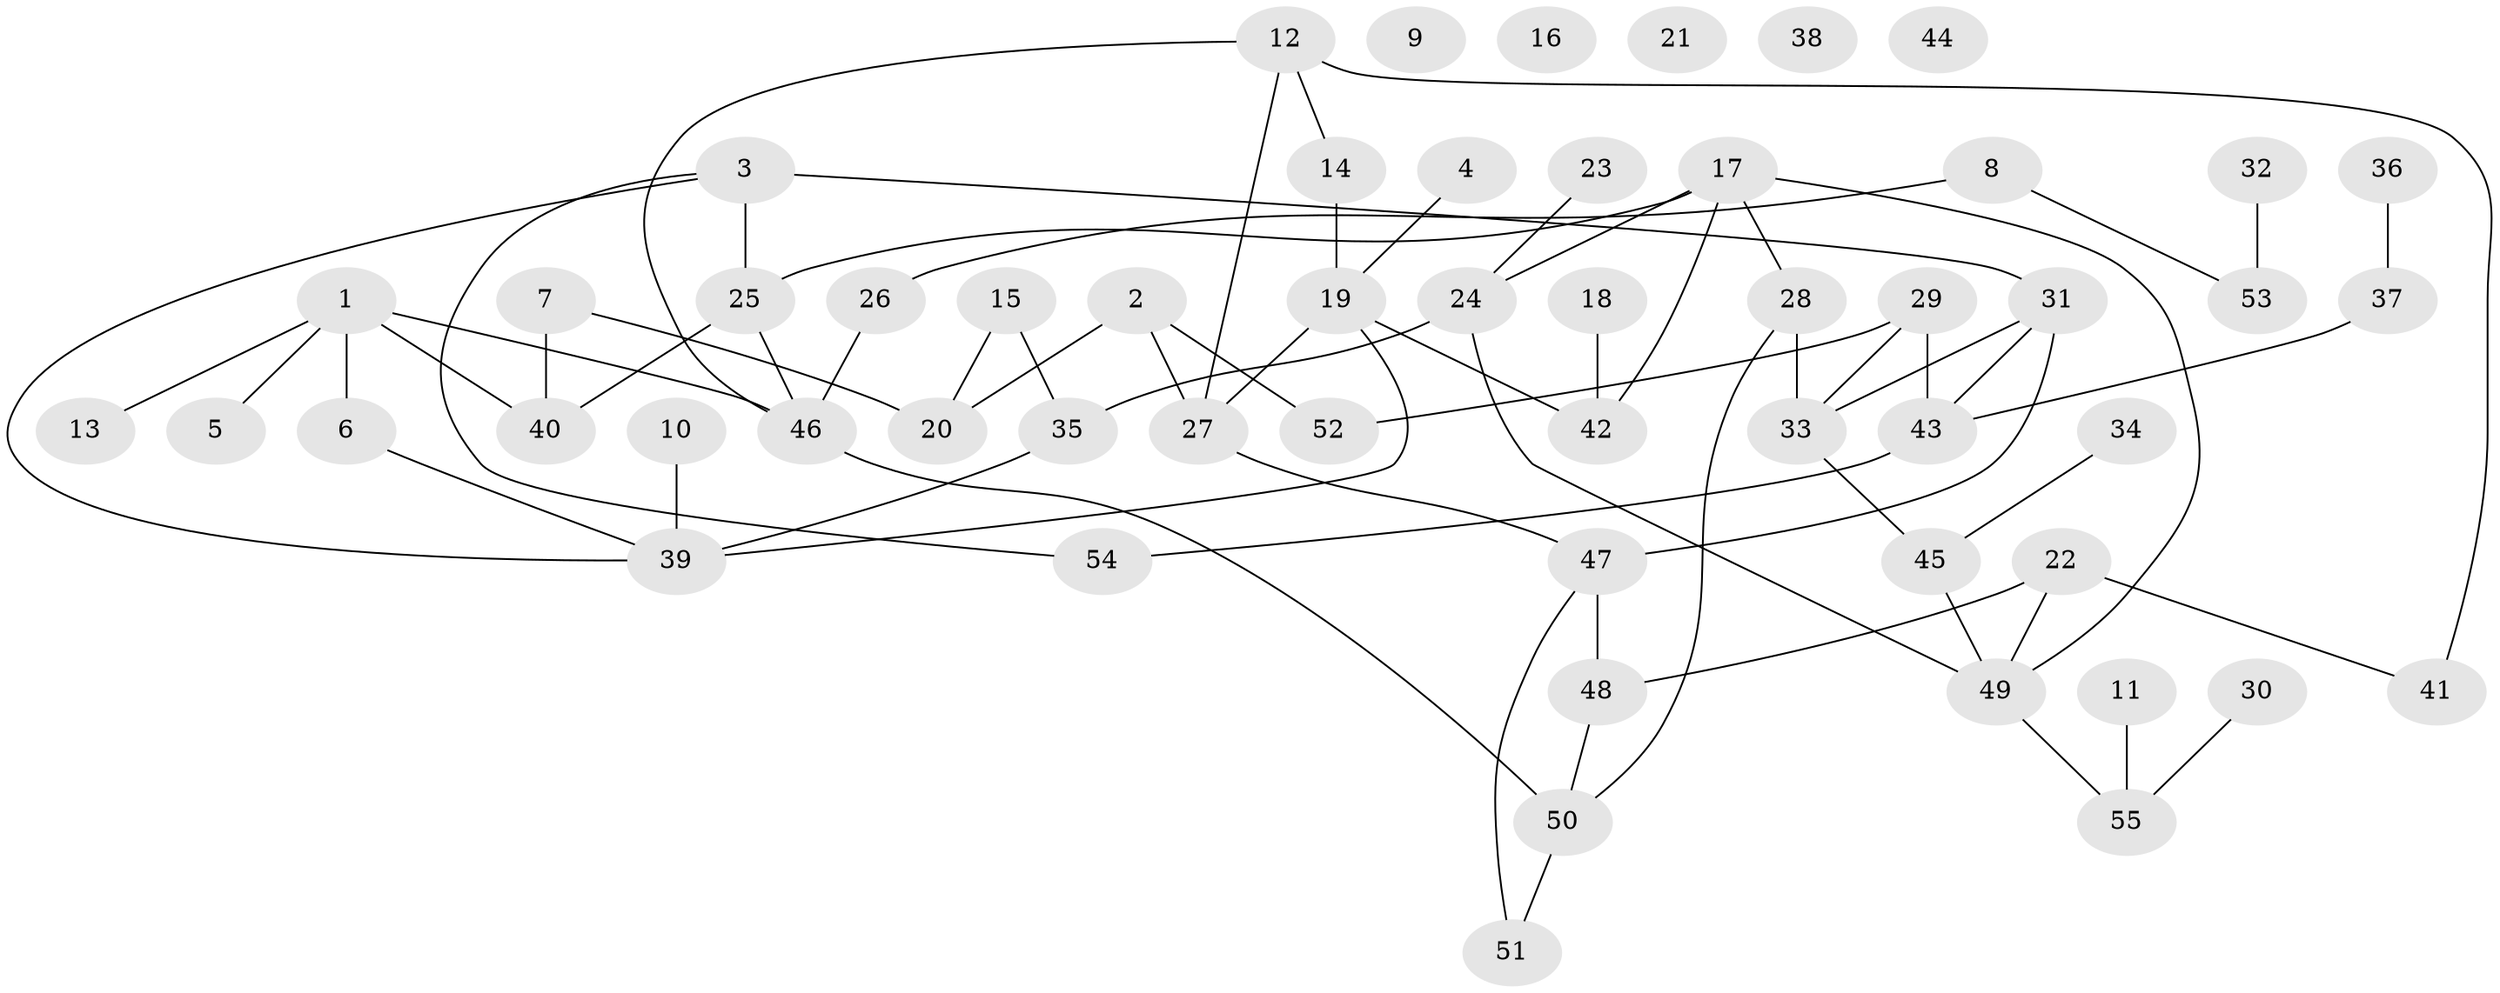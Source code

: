 // Generated by graph-tools (version 1.1) at 2025/33/03/09/25 02:33:57]
// undirected, 55 vertices, 69 edges
graph export_dot {
graph [start="1"]
  node [color=gray90,style=filled];
  1;
  2;
  3;
  4;
  5;
  6;
  7;
  8;
  9;
  10;
  11;
  12;
  13;
  14;
  15;
  16;
  17;
  18;
  19;
  20;
  21;
  22;
  23;
  24;
  25;
  26;
  27;
  28;
  29;
  30;
  31;
  32;
  33;
  34;
  35;
  36;
  37;
  38;
  39;
  40;
  41;
  42;
  43;
  44;
  45;
  46;
  47;
  48;
  49;
  50;
  51;
  52;
  53;
  54;
  55;
  1 -- 5;
  1 -- 6;
  1 -- 13;
  1 -- 40;
  1 -- 46;
  2 -- 20;
  2 -- 27;
  2 -- 52;
  3 -- 25;
  3 -- 31;
  3 -- 39;
  3 -- 54;
  4 -- 19;
  6 -- 39;
  7 -- 20;
  7 -- 40;
  8 -- 26;
  8 -- 53;
  10 -- 39;
  11 -- 55;
  12 -- 14;
  12 -- 27;
  12 -- 41;
  12 -- 46;
  14 -- 19;
  15 -- 20;
  15 -- 35;
  17 -- 24;
  17 -- 25;
  17 -- 28;
  17 -- 42;
  17 -- 49;
  18 -- 42;
  19 -- 27;
  19 -- 39;
  19 -- 42;
  22 -- 41;
  22 -- 48;
  22 -- 49;
  23 -- 24;
  24 -- 35;
  24 -- 49;
  25 -- 40;
  25 -- 46;
  26 -- 46;
  27 -- 47;
  28 -- 33;
  28 -- 50;
  29 -- 33;
  29 -- 43;
  29 -- 52;
  30 -- 55;
  31 -- 33;
  31 -- 43;
  31 -- 47;
  32 -- 53;
  33 -- 45;
  34 -- 45;
  35 -- 39;
  36 -- 37;
  37 -- 43;
  43 -- 54;
  45 -- 49;
  46 -- 50;
  47 -- 48;
  47 -- 51;
  48 -- 50;
  49 -- 55;
  50 -- 51;
}

